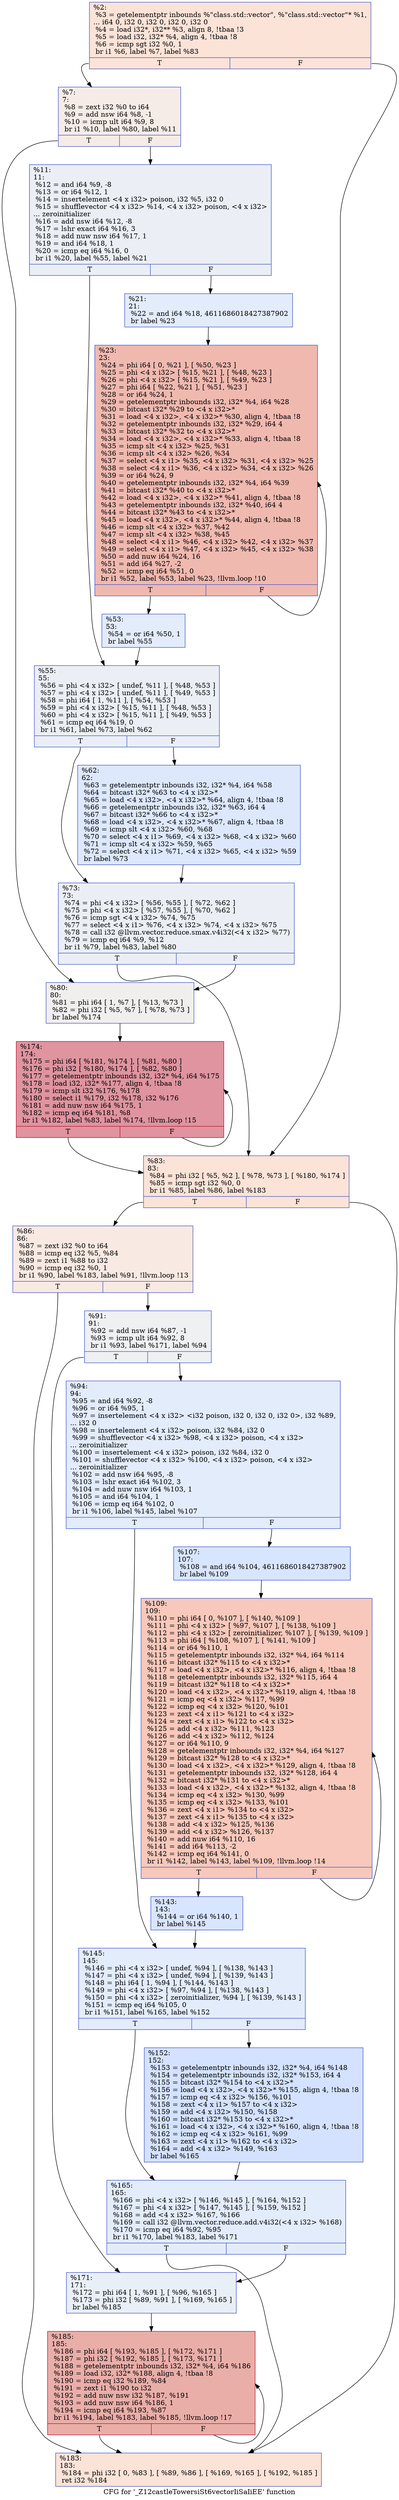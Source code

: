 digraph "CFG for '_Z12castleTowersiSt6vectorIiSaIiEE' function" {
	label="CFG for '_Z12castleTowersiSt6vectorIiSaIiEE' function";

	Node0x55a5934d6260 [shape=record,color="#3d50c3ff", style=filled, fillcolor="#f6bfa670",label="{%2:\l  %3 = getelementptr inbounds %\"class.std::vector\", %\"class.std::vector\"* %1,\l... i64 0, i32 0, i32 0, i32 0, i32 0\l  %4 = load i32*, i32** %3, align 8, !tbaa !3\l  %5 = load i32, i32* %4, align 4, !tbaa !8\l  %6 = icmp sgt i32 %0, 1\l  br i1 %6, label %7, label %83\l|{<s0>T|<s1>F}}"];
	Node0x55a5934d6260:s0 -> Node0x55a5934d70e0;
	Node0x55a5934d6260:s1 -> Node0x55a5934d7170;
	Node0x55a5934d70e0 [shape=record,color="#3d50c3ff", style=filled, fillcolor="#ead5c970",label="{%7:\l7:                                                \l  %8 = zext i32 %0 to i64\l  %9 = add nsw i64 %8, -1\l  %10 = icmp ult i64 %9, 8\l  br i1 %10, label %80, label %11\l|{<s0>T|<s1>F}}"];
	Node0x55a5934d70e0:s0 -> Node0x55a5934d6e90;
	Node0x55a5934d70e0:s1 -> Node0x55a5934d7530;
	Node0x55a5934d7530 [shape=record,color="#3d50c3ff", style=filled, fillcolor="#d1dae970",label="{%11:\l11:                                               \l  %12 = and i64 %9, -8\l  %13 = or i64 %12, 1\l  %14 = insertelement \<4 x i32\> poison, i32 %5, i32 0\l  %15 = shufflevector \<4 x i32\> %14, \<4 x i32\> poison, \<4 x i32\>\l... zeroinitializer\l  %16 = add nsw i64 %12, -8\l  %17 = lshr exact i64 %16, 3\l  %18 = add nuw nsw i64 %17, 1\l  %19 = and i64 %18, 1\l  %20 = icmp eq i64 %16, 0\l  br i1 %20, label %55, label %21\l|{<s0>T|<s1>F}}"];
	Node0x55a5934d7530:s0 -> Node0x55a5934d8620;
	Node0x55a5934d7530:s1 -> Node0x55a5934d8670;
	Node0x55a5934d8670 [shape=record,color="#3d50c3ff", style=filled, fillcolor="#bfd3f670",label="{%21:\l21:                                               \l  %22 = and i64 %18, 4611686018427387902\l  br label %23\l}"];
	Node0x55a5934d8670 -> Node0x55a5934d8890;
	Node0x55a5934d8890 [shape=record,color="#3d50c3ff", style=filled, fillcolor="#de614d70",label="{%23:\l23:                                               \l  %24 = phi i64 [ 0, %21 ], [ %50, %23 ]\l  %25 = phi \<4 x i32\> [ %15, %21 ], [ %48, %23 ]\l  %26 = phi \<4 x i32\> [ %15, %21 ], [ %49, %23 ]\l  %27 = phi i64 [ %22, %21 ], [ %51, %23 ]\l  %28 = or i64 %24, 1\l  %29 = getelementptr inbounds i32, i32* %4, i64 %28\l  %30 = bitcast i32* %29 to \<4 x i32\>*\l  %31 = load \<4 x i32\>, \<4 x i32\>* %30, align 4, !tbaa !8\l  %32 = getelementptr inbounds i32, i32* %29, i64 4\l  %33 = bitcast i32* %32 to \<4 x i32\>*\l  %34 = load \<4 x i32\>, \<4 x i32\>* %33, align 4, !tbaa !8\l  %35 = icmp slt \<4 x i32\> %25, %31\l  %36 = icmp slt \<4 x i32\> %26, %34\l  %37 = select \<4 x i1\> %35, \<4 x i32\> %31, \<4 x i32\> %25\l  %38 = select \<4 x i1\> %36, \<4 x i32\> %34, \<4 x i32\> %26\l  %39 = or i64 %24, 9\l  %40 = getelementptr inbounds i32, i32* %4, i64 %39\l  %41 = bitcast i32* %40 to \<4 x i32\>*\l  %42 = load \<4 x i32\>, \<4 x i32\>* %41, align 4, !tbaa !8\l  %43 = getelementptr inbounds i32, i32* %40, i64 4\l  %44 = bitcast i32* %43 to \<4 x i32\>*\l  %45 = load \<4 x i32\>, \<4 x i32\>* %44, align 4, !tbaa !8\l  %46 = icmp slt \<4 x i32\> %37, %42\l  %47 = icmp slt \<4 x i32\> %38, %45\l  %48 = select \<4 x i1\> %46, \<4 x i32\> %42, \<4 x i32\> %37\l  %49 = select \<4 x i1\> %47, \<4 x i32\> %45, \<4 x i32\> %38\l  %50 = add nuw i64 %24, 16\l  %51 = add i64 %27, -2\l  %52 = icmp eq i64 %51, 0\l  br i1 %52, label %53, label %23, !llvm.loop !10\l|{<s0>T|<s1>F}}"];
	Node0x55a5934d8890:s0 -> Node0x55a5934da3e0;
	Node0x55a5934d8890:s1 -> Node0x55a5934d8890;
	Node0x55a5934da3e0 [shape=record,color="#3d50c3ff", style=filled, fillcolor="#bfd3f670",label="{%53:\l53:                                               \l  %54 = or i64 %50, 1\l  br label %55\l}"];
	Node0x55a5934da3e0 -> Node0x55a5934d8620;
	Node0x55a5934d8620 [shape=record,color="#3d50c3ff", style=filled, fillcolor="#d1dae970",label="{%55:\l55:                                               \l  %56 = phi \<4 x i32\> [ undef, %11 ], [ %48, %53 ]\l  %57 = phi \<4 x i32\> [ undef, %11 ], [ %49, %53 ]\l  %58 = phi i64 [ 1, %11 ], [ %54, %53 ]\l  %59 = phi \<4 x i32\> [ %15, %11 ], [ %48, %53 ]\l  %60 = phi \<4 x i32\> [ %15, %11 ], [ %49, %53 ]\l  %61 = icmp eq i64 %19, 0\l  br i1 %61, label %73, label %62\l|{<s0>T|<s1>F}}"];
	Node0x55a5934d8620:s0 -> Node0x55a5934dae90;
	Node0x55a5934d8620:s1 -> Node0x55a5934daee0;
	Node0x55a5934daee0 [shape=record,color="#3d50c3ff", style=filled, fillcolor="#b2ccfb70",label="{%62:\l62:                                               \l  %63 = getelementptr inbounds i32, i32* %4, i64 %58\l  %64 = bitcast i32* %63 to \<4 x i32\>*\l  %65 = load \<4 x i32\>, \<4 x i32\>* %64, align 4, !tbaa !8\l  %66 = getelementptr inbounds i32, i32* %63, i64 4\l  %67 = bitcast i32* %66 to \<4 x i32\>*\l  %68 = load \<4 x i32\>, \<4 x i32\>* %67, align 4, !tbaa !8\l  %69 = icmp slt \<4 x i32\> %60, %68\l  %70 = select \<4 x i1\> %69, \<4 x i32\> %68, \<4 x i32\> %60\l  %71 = icmp slt \<4 x i32\> %59, %65\l  %72 = select \<4 x i1\> %71, \<4 x i32\> %65, \<4 x i32\> %59\l  br label %73\l}"];
	Node0x55a5934daee0 -> Node0x55a5934dae90;
	Node0x55a5934dae90 [shape=record,color="#3d50c3ff", style=filled, fillcolor="#d1dae970",label="{%73:\l73:                                               \l  %74 = phi \<4 x i32\> [ %56, %55 ], [ %72, %62 ]\l  %75 = phi \<4 x i32\> [ %57, %55 ], [ %70, %62 ]\l  %76 = icmp sgt \<4 x i32\> %74, %75\l  %77 = select \<4 x i1\> %76, \<4 x i32\> %74, \<4 x i32\> %75\l  %78 = call i32 @llvm.vector.reduce.smax.v4i32(\<4 x i32\> %77)\l  %79 = icmp eq i64 %9, %12\l  br i1 %79, label %83, label %80\l|{<s0>T|<s1>F}}"];
	Node0x55a5934dae90:s0 -> Node0x55a5934d7170;
	Node0x55a5934dae90:s1 -> Node0x55a5934d6e90;
	Node0x55a5934d6e90 [shape=record,color="#3d50c3ff", style=filled, fillcolor="#e0dbd870",label="{%80:\l80:                                               \l  %81 = phi i64 [ 1, %7 ], [ %13, %73 ]\l  %82 = phi i32 [ %5, %7 ], [ %78, %73 ]\l  br label %174\l}"];
	Node0x55a5934d6e90 -> Node0x55a5934dc150;
	Node0x55a5934d7170 [shape=record,color="#3d50c3ff", style=filled, fillcolor="#f6bfa670",label="{%83:\l83:                                               \l  %84 = phi i32 [ %5, %2 ], [ %78, %73 ], [ %180, %174 ]\l  %85 = icmp sgt i32 %0, 0\l  br i1 %85, label %86, label %183\l|{<s0>T|<s1>F}}"];
	Node0x55a5934d7170:s0 -> Node0x55a5934dc370;
	Node0x55a5934d7170:s1 -> Node0x55a5934dc3c0;
	Node0x55a5934dc370 [shape=record,color="#3d50c3ff", style=filled, fillcolor="#efcebd70",label="{%86:\l86:                                               \l  %87 = zext i32 %0 to i64\l  %88 = icmp eq i32 %5, %84\l  %89 = zext i1 %88 to i32\l  %90 = icmp eq i32 %0, 1\l  br i1 %90, label %183, label %91, !llvm.loop !13\l|{<s0>T|<s1>F}}"];
	Node0x55a5934dc370:s0 -> Node0x55a5934dc3c0;
	Node0x55a5934dc370:s1 -> Node0x55a5934dc6c0;
	Node0x55a5934dc6c0 [shape=record,color="#3d50c3ff", style=filled, fillcolor="#d9dce170",label="{%91:\l91:                                               \l  %92 = add nsw i64 %87, -1\l  %93 = icmp ult i64 %92, 8\l  br i1 %93, label %171, label %94\l|{<s0>T|<s1>F}}"];
	Node0x55a5934dc6c0:s0 -> Node0x55a5934dc9a0;
	Node0x55a5934dc6c0:s1 -> Node0x55a5934dc9f0;
	Node0x55a5934dc9f0 [shape=record,color="#3d50c3ff", style=filled, fillcolor="#bfd3f670",label="{%94:\l94:                                               \l  %95 = and i64 %92, -8\l  %96 = or i64 %95, 1\l  %97 = insertelement \<4 x i32\> \<i32 poison, i32 0, i32 0, i32 0\>, i32 %89,\l... i32 0\l  %98 = insertelement \<4 x i32\> poison, i32 %84, i32 0\l  %99 = shufflevector \<4 x i32\> %98, \<4 x i32\> poison, \<4 x i32\>\l... zeroinitializer\l  %100 = insertelement \<4 x i32\> poison, i32 %84, i32 0\l  %101 = shufflevector \<4 x i32\> %100, \<4 x i32\> poison, \<4 x i32\>\l... zeroinitializer\l  %102 = add nsw i64 %95, -8\l  %103 = lshr exact i64 %102, 3\l  %104 = add nuw nsw i64 %103, 1\l  %105 = and i64 %104, 1\l  %106 = icmp eq i64 %102, 0\l  br i1 %106, label %145, label %107\l|{<s0>T|<s1>F}}"];
	Node0x55a5934dc9f0:s0 -> Node0x55a5934dd350;
	Node0x55a5934dc9f0:s1 -> Node0x55a5934dd3a0;
	Node0x55a5934dd3a0 [shape=record,color="#3d50c3ff", style=filled, fillcolor="#a7c5fe70",label="{%107:\l107:                                              \l  %108 = and i64 %104, 4611686018427387902\l  br label %109\l}"];
	Node0x55a5934dd3a0 -> Node0x55a5934dd590;
	Node0x55a5934dd590 [shape=record,color="#3d50c3ff", style=filled, fillcolor="#ed836670",label="{%109:\l109:                                              \l  %110 = phi i64 [ 0, %107 ], [ %140, %109 ]\l  %111 = phi \<4 x i32\> [ %97, %107 ], [ %138, %109 ]\l  %112 = phi \<4 x i32\> [ zeroinitializer, %107 ], [ %139, %109 ]\l  %113 = phi i64 [ %108, %107 ], [ %141, %109 ]\l  %114 = or i64 %110, 1\l  %115 = getelementptr inbounds i32, i32* %4, i64 %114\l  %116 = bitcast i32* %115 to \<4 x i32\>*\l  %117 = load \<4 x i32\>, \<4 x i32\>* %116, align 4, !tbaa !8\l  %118 = getelementptr inbounds i32, i32* %115, i64 4\l  %119 = bitcast i32* %118 to \<4 x i32\>*\l  %120 = load \<4 x i32\>, \<4 x i32\>* %119, align 4, !tbaa !8\l  %121 = icmp eq \<4 x i32\> %117, %99\l  %122 = icmp eq \<4 x i32\> %120, %101\l  %123 = zext \<4 x i1\> %121 to \<4 x i32\>\l  %124 = zext \<4 x i1\> %122 to \<4 x i32\>\l  %125 = add \<4 x i32\> %111, %123\l  %126 = add \<4 x i32\> %112, %124\l  %127 = or i64 %110, 9\l  %128 = getelementptr inbounds i32, i32* %4, i64 %127\l  %129 = bitcast i32* %128 to \<4 x i32\>*\l  %130 = load \<4 x i32\>, \<4 x i32\>* %129, align 4, !tbaa !8\l  %131 = getelementptr inbounds i32, i32* %128, i64 4\l  %132 = bitcast i32* %131 to \<4 x i32\>*\l  %133 = load \<4 x i32\>, \<4 x i32\>* %132, align 4, !tbaa !8\l  %134 = icmp eq \<4 x i32\> %130, %99\l  %135 = icmp eq \<4 x i32\> %133, %101\l  %136 = zext \<4 x i1\> %134 to \<4 x i32\>\l  %137 = zext \<4 x i1\> %135 to \<4 x i32\>\l  %138 = add \<4 x i32\> %125, %136\l  %139 = add \<4 x i32\> %126, %137\l  %140 = add nuw i64 %110, 16\l  %141 = add i64 %113, -2\l  %142 = icmp eq i64 %141, 0\l  br i1 %142, label %143, label %109, !llvm.loop !14\l|{<s0>T|<s1>F}}"];
	Node0x55a5934dd590:s0 -> Node0x55a5934df1b0;
	Node0x55a5934dd590:s1 -> Node0x55a5934dd590;
	Node0x55a5934df1b0 [shape=record,color="#3d50c3ff", style=filled, fillcolor="#a7c5fe70",label="{%143:\l143:                                              \l  %144 = or i64 %140, 1\l  br label %145\l}"];
	Node0x55a5934df1b0 -> Node0x55a5934dd350;
	Node0x55a5934dd350 [shape=record,color="#3d50c3ff", style=filled, fillcolor="#bfd3f670",label="{%145:\l145:                                              \l  %146 = phi \<4 x i32\> [ undef, %94 ], [ %138, %143 ]\l  %147 = phi \<4 x i32\> [ undef, %94 ], [ %139, %143 ]\l  %148 = phi i64 [ 1, %94 ], [ %144, %143 ]\l  %149 = phi \<4 x i32\> [ %97, %94 ], [ %138, %143 ]\l  %150 = phi \<4 x i32\> [ zeroinitializer, %94 ], [ %139, %143 ]\l  %151 = icmp eq i64 %105, 0\l  br i1 %151, label %165, label %152\l|{<s0>T|<s1>F}}"];
	Node0x55a5934dd350:s0 -> Node0x55a5934df830;
	Node0x55a5934dd350:s1 -> Node0x55a5934df880;
	Node0x55a5934df880 [shape=record,color="#3d50c3ff", style=filled, fillcolor="#9ebeff70",label="{%152:\l152:                                              \l  %153 = getelementptr inbounds i32, i32* %4, i64 %148\l  %154 = getelementptr inbounds i32, i32* %153, i64 4\l  %155 = bitcast i32* %154 to \<4 x i32\>*\l  %156 = load \<4 x i32\>, \<4 x i32\>* %155, align 4, !tbaa !8\l  %157 = icmp eq \<4 x i32\> %156, %101\l  %158 = zext \<4 x i1\> %157 to \<4 x i32\>\l  %159 = add \<4 x i32\> %150, %158\l  %160 = bitcast i32* %153 to \<4 x i32\>*\l  %161 = load \<4 x i32\>, \<4 x i32\>* %160, align 4, !tbaa !8\l  %162 = icmp eq \<4 x i32\> %161, %99\l  %163 = zext \<4 x i1\> %162 to \<4 x i32\>\l  %164 = add \<4 x i32\> %149, %163\l  br label %165\l}"];
	Node0x55a5934df880 -> Node0x55a5934df830;
	Node0x55a5934df830 [shape=record,color="#3d50c3ff", style=filled, fillcolor="#bfd3f670",label="{%165:\l165:                                              \l  %166 = phi \<4 x i32\> [ %146, %145 ], [ %164, %152 ]\l  %167 = phi \<4 x i32\> [ %147, %145 ], [ %159, %152 ]\l  %168 = add \<4 x i32\> %167, %166\l  %169 = call i32 @llvm.vector.reduce.add.v4i32(\<4 x i32\> %168)\l  %170 = icmp eq i64 %92, %95\l  br i1 %170, label %183, label %171\l|{<s0>T|<s1>F}}"];
	Node0x55a5934df830:s0 -> Node0x55a5934dc3c0;
	Node0x55a5934df830:s1 -> Node0x55a5934dc9a0;
	Node0x55a5934dc9a0 [shape=record,color="#3d50c3ff", style=filled, fillcolor="#cedaeb70",label="{%171:\l171:                                              \l  %172 = phi i64 [ 1, %91 ], [ %96, %165 ]\l  %173 = phi i32 [ %89, %91 ], [ %169, %165 ]\l  br label %185\l}"];
	Node0x55a5934dc9a0 -> Node0x55a5934e06a0;
	Node0x55a5934dc150 [shape=record,color="#b70d28ff", style=filled, fillcolor="#b70d2870",label="{%174:\l174:                                              \l  %175 = phi i64 [ %181, %174 ], [ %81, %80 ]\l  %176 = phi i32 [ %180, %174 ], [ %82, %80 ]\l  %177 = getelementptr inbounds i32, i32* %4, i64 %175\l  %178 = load i32, i32* %177, align 4, !tbaa !8\l  %179 = icmp slt i32 %176, %178\l  %180 = select i1 %179, i32 %178, i32 %176\l  %181 = add nuw nsw i64 %175, 1\l  %182 = icmp eq i64 %181, %8\l  br i1 %182, label %83, label %174, !llvm.loop !15\l|{<s0>T|<s1>F}}"];
	Node0x55a5934dc150:s0 -> Node0x55a5934d7170;
	Node0x55a5934dc150:s1 -> Node0x55a5934dc150;
	Node0x55a5934dc3c0 [shape=record,color="#3d50c3ff", style=filled, fillcolor="#f6bfa670",label="{%183:\l183:                                              \l  %184 = phi i32 [ 0, %83 ], [ %89, %86 ], [ %169, %165 ], [ %192, %185 ]\l  ret i32 %184\l}"];
	Node0x55a5934e06a0 [shape=record,color="#b70d28ff", style=filled, fillcolor="#d0473d70",label="{%185:\l185:                                              \l  %186 = phi i64 [ %193, %185 ], [ %172, %171 ]\l  %187 = phi i32 [ %192, %185 ], [ %173, %171 ]\l  %188 = getelementptr inbounds i32, i32* %4, i64 %186\l  %189 = load i32, i32* %188, align 4, !tbaa !8\l  %190 = icmp eq i32 %189, %84\l  %191 = zext i1 %190 to i32\l  %192 = add nuw nsw i32 %187, %191\l  %193 = add nuw nsw i64 %186, 1\l  %194 = icmp eq i64 %193, %87\l  br i1 %194, label %183, label %185, !llvm.loop !17\l|{<s0>T|<s1>F}}"];
	Node0x55a5934e06a0:s0 -> Node0x55a5934dc3c0;
	Node0x55a5934e06a0:s1 -> Node0x55a5934e06a0;
}
